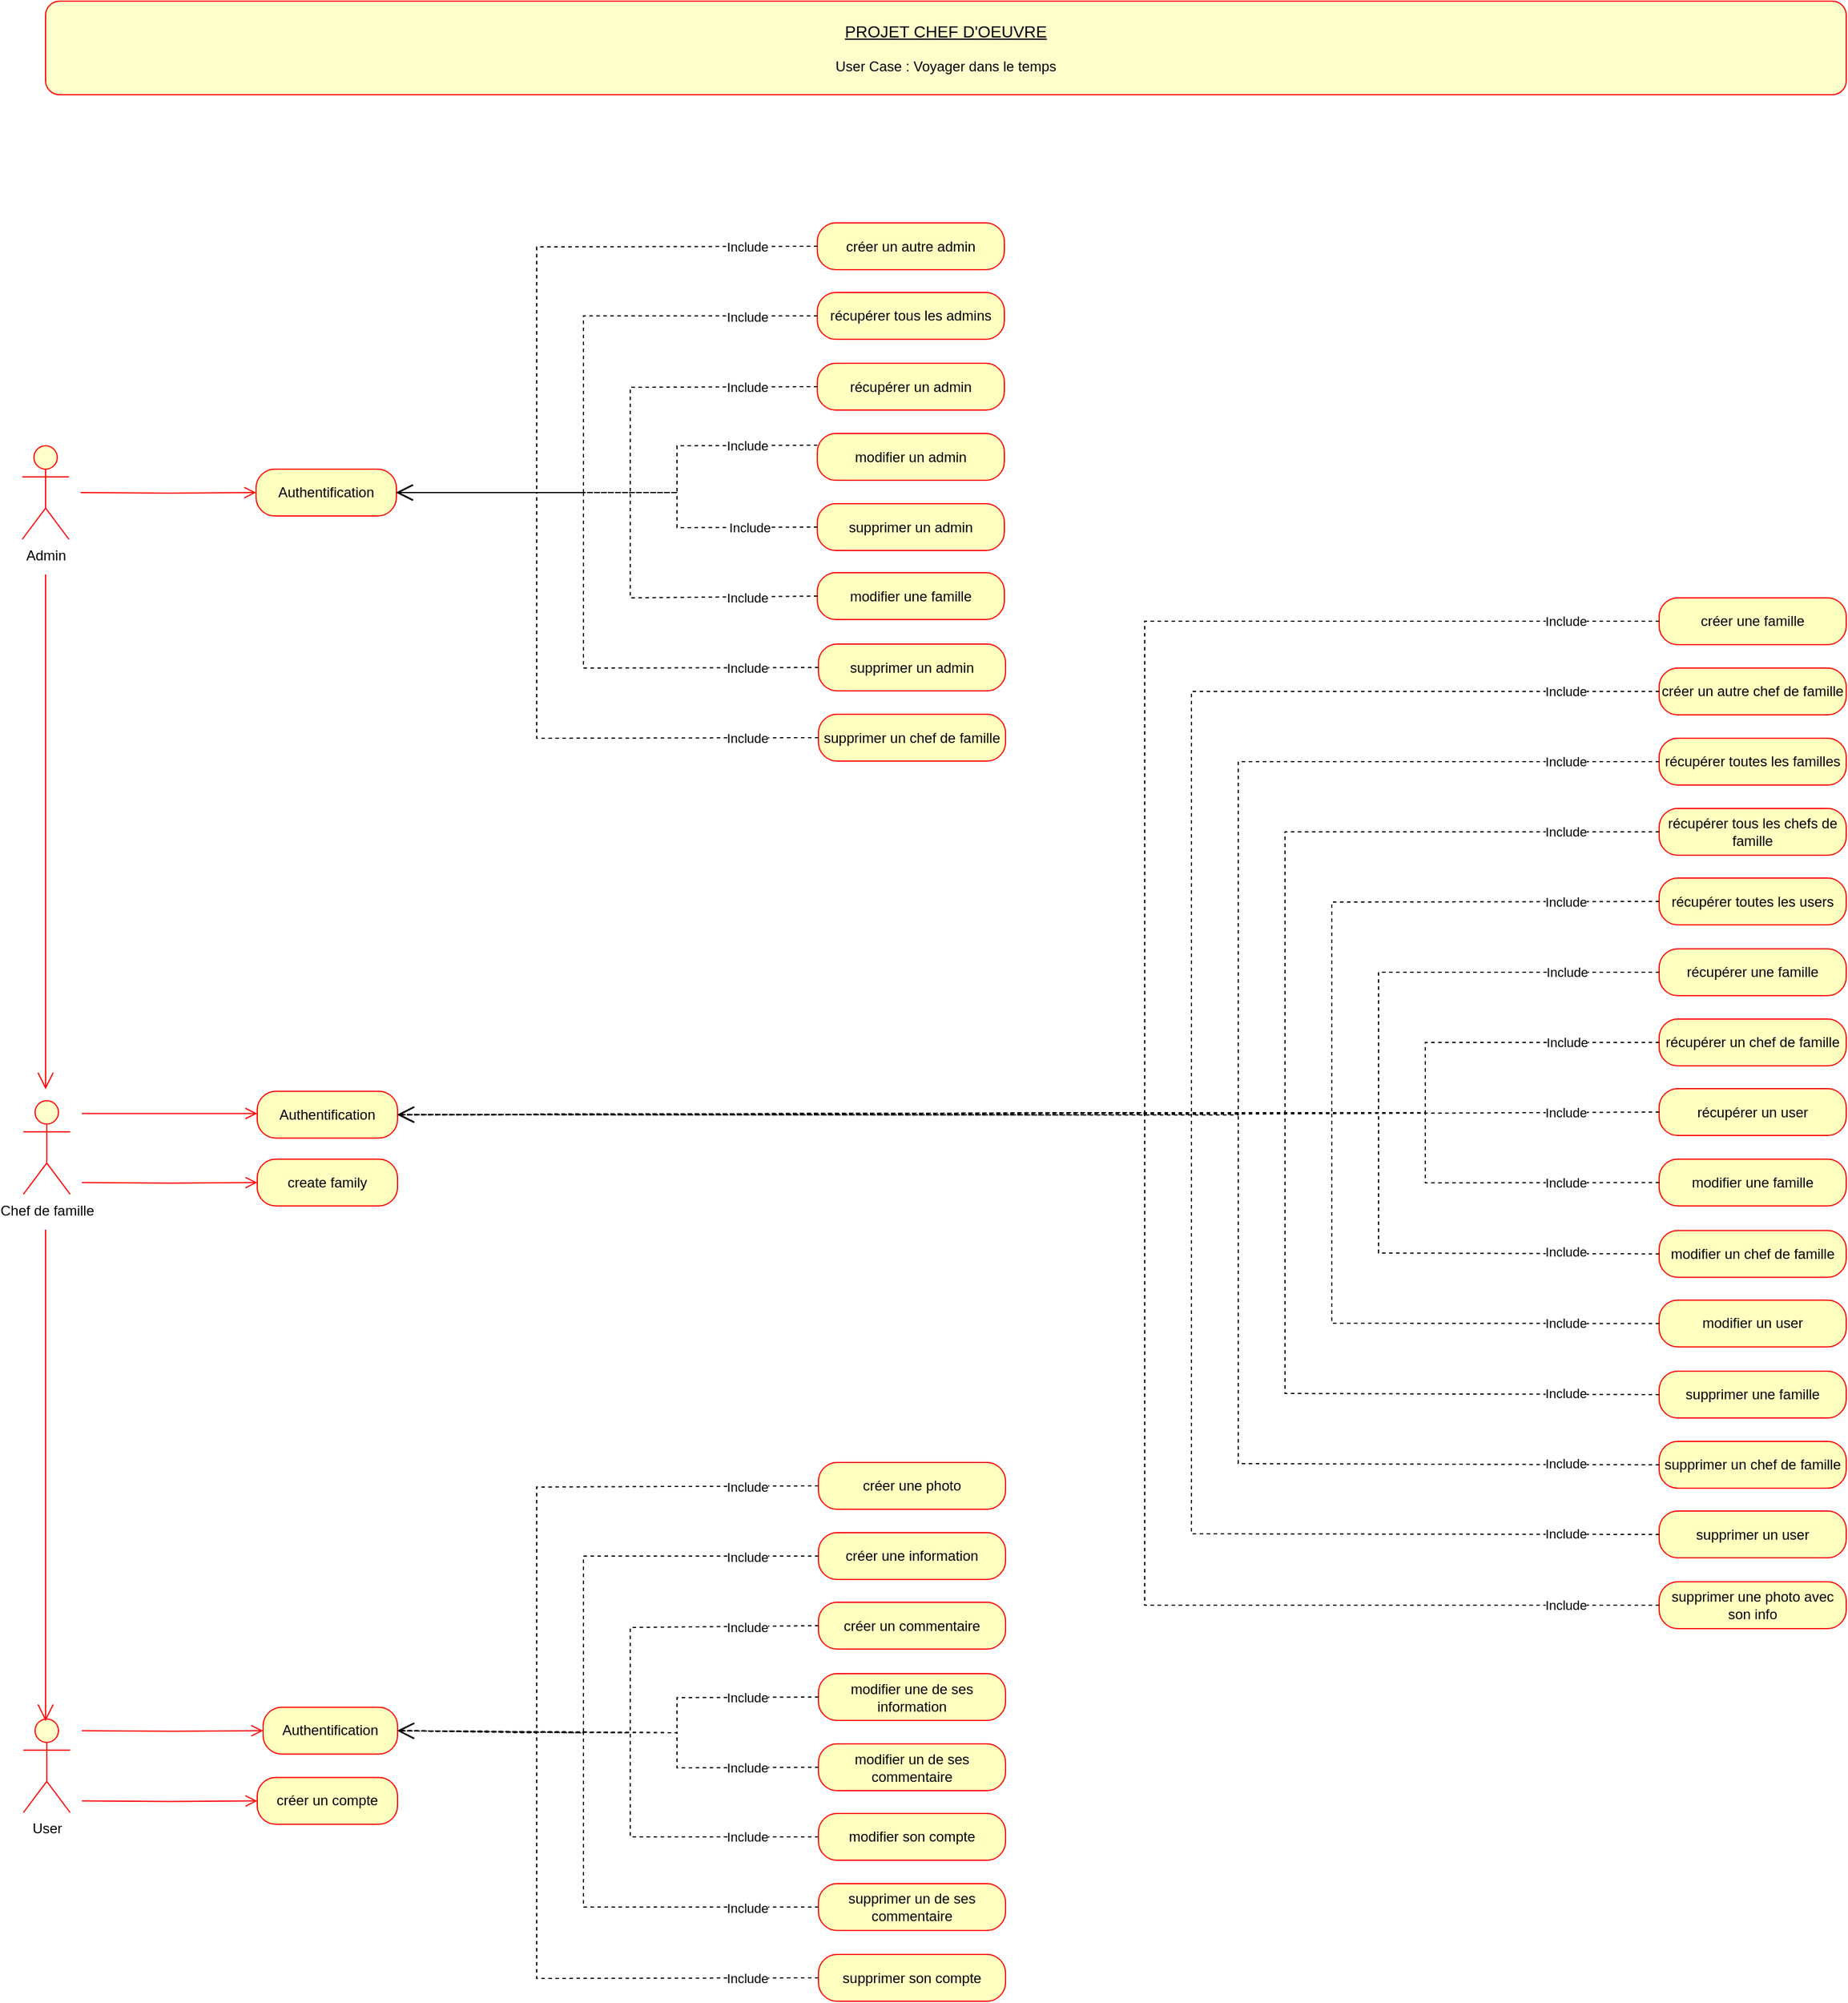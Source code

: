<mxfile>
    <diagram id="FPg8xti8AjxyGfMuAJCn" name="Page-1">
        <mxGraphModel dx="1751" dy="1262" grid="1" gridSize="10" guides="1" tooltips="1" connect="1" arrows="1" fold="1" page="1" pageScale="1" pageWidth="850" pageHeight="1100" math="0" shadow="0">
            <root>
                <mxCell id="0"/>
                <mxCell id="1" parent="0"/>
                <mxCell id="2" value="Admin" style="shape=umlActor;verticalLabelPosition=bottom;verticalAlign=top;html=1;outlineConnect=0;strokeColor=#FF0000;fillColor=#FFFFCC;" vertex="1" parent="1">
                    <mxGeometry x="40" y="390" width="40" height="80" as="geometry"/>
                </mxCell>
                <mxCell id="3" value="Chef de famille" style="shape=umlActor;verticalLabelPosition=bottom;verticalAlign=top;html=1;outlineConnect=0;strokeColor=#FF0000;fillColor=#FFFFCC;" vertex="1" parent="1">
                    <mxGeometry x="41" y="949.75" width="40" height="80" as="geometry"/>
                </mxCell>
                <mxCell id="4" value="User" style="shape=umlActor;verticalLabelPosition=bottom;verticalAlign=top;html=1;outlineConnect=0;strokeColor=#FF0000;fillColor=#FFFFCC;" vertex="1" parent="1">
                    <mxGeometry x="41" y="1478.25" width="40" height="80" as="geometry"/>
                </mxCell>
                <mxCell id="5" value="&lt;font color=&quot;#000000&quot;&gt;&lt;u&gt;&lt;font style=&quot;font-size: 14px;&quot;&gt;PROJET CHEF D'OEUVRE&lt;br&gt;&lt;/font&gt;&lt;/u&gt;&lt;br&gt;User Case : Voyager dans le temps&lt;/font&gt;" style="rounded=1;whiteSpace=wrap;html=1;fillColor=#FFFFCC;strokeColor=#FF0000;" vertex="1" parent="1">
                    <mxGeometry x="60" y="10" width="1540" height="80" as="geometry"/>
                </mxCell>
                <mxCell id="6" value="" style="endArrow=open;endFill=1;endSize=12;html=1;rounded=0;fillColor=#FF0000;strokeColor=#FF0000;" edge="1" parent="1">
                    <mxGeometry width="160" relative="1" as="geometry">
                        <mxPoint x="60" y="500" as="sourcePoint"/>
                        <mxPoint x="60" y="940" as="targetPoint"/>
                    </mxGeometry>
                </mxCell>
                <mxCell id="7" value="" style="endArrow=open;endFill=1;endSize=12;html=1;rounded=0;fillColor=#FF0000;strokeColor=#FF0000;" edge="1" parent="1">
                    <mxGeometry width="160" relative="1" as="geometry">
                        <mxPoint x="60" y="1060" as="sourcePoint"/>
                        <mxPoint x="60" y="1480" as="targetPoint"/>
                    </mxGeometry>
                </mxCell>
                <mxCell id="8" value="Authentification" style="rounded=1;whiteSpace=wrap;html=1;arcSize=40;fontColor=#000000;fillColor=#ffffc0;strokeColor=#ff0000;" vertex="1" parent="1">
                    <mxGeometry x="240" y="410" width="120" height="40" as="geometry"/>
                </mxCell>
                <mxCell id="9" value="" style="edgeStyle=orthogonalEdgeStyle;html=1;verticalAlign=bottom;endArrow=open;endSize=8;strokeColor=#ff0000;rounded=0;entryX=0;entryY=0.5;entryDx=0;entryDy=0;" edge="1" parent="1" target="8">
                    <mxGeometry relative="1" as="geometry">
                        <mxPoint x="160" y="510" as="targetPoint"/>
                        <mxPoint x="90" y="430" as="sourcePoint"/>
                    </mxGeometry>
                </mxCell>
                <mxCell id="10" value="Authentification" style="rounded=1;whiteSpace=wrap;html=1;arcSize=40;fontColor=#000000;fillColor=#ffffc0;strokeColor=#ff0000;" vertex="1" parent="1">
                    <mxGeometry x="241" y="941.75" width="120" height="40" as="geometry"/>
                </mxCell>
                <mxCell id="11" value="" style="edgeStyle=orthogonalEdgeStyle;html=1;verticalAlign=bottom;endArrow=open;endSize=8;strokeColor=#ff0000;rounded=0;entryX=0;entryY=0.5;entryDx=0;entryDy=0;" edge="1" parent="1">
                    <mxGeometry relative="1" as="geometry">
                        <mxPoint x="241" y="960.75" as="targetPoint"/>
                        <mxPoint x="91" y="960.75" as="sourcePoint"/>
                    </mxGeometry>
                </mxCell>
                <mxCell id="12" value="Authentification" style="rounded=1;whiteSpace=wrap;html=1;arcSize=40;fontColor=#000000;fillColor=#ffffc0;strokeColor=#ff0000;" vertex="1" parent="1">
                    <mxGeometry x="246" y="1468.25" width="115" height="40" as="geometry"/>
                </mxCell>
                <mxCell id="13" value="" style="edgeStyle=orthogonalEdgeStyle;html=1;verticalAlign=bottom;endArrow=open;endSize=8;strokeColor=#ff0000;rounded=0;entryX=0;entryY=0.5;entryDx=0;entryDy=0;" edge="1" parent="1" target="12">
                    <mxGeometry relative="1" as="geometry">
                        <mxPoint x="161" y="1568.25" as="targetPoint"/>
                        <mxPoint x="91" y="1488.25" as="sourcePoint"/>
                    </mxGeometry>
                </mxCell>
                <mxCell id="14" value="create family" style="rounded=1;whiteSpace=wrap;html=1;arcSize=40;fontColor=#000000;fillColor=#ffffc0;strokeColor=#ff0000;" vertex="1" parent="1">
                    <mxGeometry x="241" y="999.75" width="120" height="40" as="geometry"/>
                </mxCell>
                <mxCell id="15" value="" style="edgeStyle=orthogonalEdgeStyle;html=1;verticalAlign=bottom;endArrow=open;endSize=8;strokeColor=#ff0000;rounded=0;entryX=0;entryY=0.5;entryDx=0;entryDy=0;" edge="1" parent="1" target="14">
                    <mxGeometry relative="1" as="geometry">
                        <mxPoint x="161" y="1099.75" as="targetPoint"/>
                        <mxPoint x="91" y="1019.75" as="sourcePoint"/>
                    </mxGeometry>
                </mxCell>
                <mxCell id="16" value="créer un compte" style="rounded=1;whiteSpace=wrap;html=1;arcSize=40;fontColor=#000000;fillColor=#ffffc0;strokeColor=#ff0000;" vertex="1" parent="1">
                    <mxGeometry x="241" y="1528.25" width="120" height="40" as="geometry"/>
                </mxCell>
                <mxCell id="17" value="" style="edgeStyle=orthogonalEdgeStyle;html=1;verticalAlign=bottom;endArrow=open;endSize=8;strokeColor=#ff0000;rounded=0;entryX=0;entryY=0.5;entryDx=0;entryDy=0;" edge="1" parent="1" target="16">
                    <mxGeometry relative="1" as="geometry">
                        <mxPoint x="161" y="1628.25" as="targetPoint"/>
                        <mxPoint x="91" y="1548.25" as="sourcePoint"/>
                    </mxGeometry>
                </mxCell>
                <mxCell id="18" value="récupérer toutes les familles" style="rounded=1;whiteSpace=wrap;html=1;arcSize=40;fontColor=#000000;fillColor=#ffffc0;strokeColor=#ff0000;" vertex="1" parent="1">
                    <mxGeometry x="1440" y="640" width="160" height="40" as="geometry"/>
                </mxCell>
                <mxCell id="19" value="récupérer tous les chefs de famille" style="rounded=1;whiteSpace=wrap;html=1;arcSize=40;fontColor=#000000;fillColor=#ffffc0;strokeColor=#ff0000;" vertex="1" parent="1">
                    <mxGeometry x="1440" y="700" width="160" height="40" as="geometry"/>
                </mxCell>
                <mxCell id="20" value="modifier un chef de famille" style="rounded=1;whiteSpace=wrap;html=1;arcSize=40;fontColor=#000000;fillColor=#ffffc0;strokeColor=#ff0000;" vertex="1" parent="1">
                    <mxGeometry x="1440" y="1060.75" width="160" height="40" as="geometry"/>
                </mxCell>
                <mxCell id="21" value="modifier une famille" style="rounded=1;whiteSpace=wrap;html=1;arcSize=40;fontColor=#000000;fillColor=#ffffc0;strokeColor=#ff0000;" vertex="1" parent="1">
                    <mxGeometry x="720" y="498.5" width="160" height="40" as="geometry"/>
                </mxCell>
                <mxCell id="22" value="supprimer une photo avec son info" style="rounded=1;whiteSpace=wrap;html=1;arcSize=40;fontColor=#000000;fillColor=#ffffc0;strokeColor=#ff0000;" vertex="1" parent="1">
                    <mxGeometry x="1440" y="1361" width="160" height="40" as="geometry"/>
                </mxCell>
                <mxCell id="23" value="modifier une famille" style="rounded=1;whiteSpace=wrap;html=1;arcSize=40;fontColor=#000000;fillColor=#ffffc0;strokeColor=#ff0000;" vertex="1" parent="1">
                    <mxGeometry x="1440" y="999.75" width="160" height="40" as="geometry"/>
                </mxCell>
                <mxCell id="24" value="créer une famille" style="rounded=1;whiteSpace=wrap;html=1;arcSize=40;fontColor=#000000;fillColor=#ffffc0;strokeColor=#ff0000;" vertex="1" parent="1">
                    <mxGeometry x="1440" y="520" width="160" height="40" as="geometry"/>
                </mxCell>
                <mxCell id="25" value="modifier une de ses information" style="rounded=1;whiteSpace=wrap;html=1;arcSize=40;fontColor=#000000;fillColor=#ffffc0;strokeColor=#ff0000;" vertex="1" parent="1">
                    <mxGeometry x="721" y="1439.5" width="160" height="40" as="geometry"/>
                </mxCell>
                <mxCell id="26" value="supprimer un chef de famille" style="rounded=1;whiteSpace=wrap;html=1;arcSize=40;fontColor=#000000;fillColor=#ffffc0;strokeColor=#ff0000;" vertex="1" parent="1">
                    <mxGeometry x="1440" y="1241" width="160" height="40" as="geometry"/>
                </mxCell>
                <mxCell id="27" value="créer un autre chef de famille" style="rounded=1;whiteSpace=wrap;html=1;arcSize=40;fontColor=#000000;fillColor=#ffffc0;strokeColor=#ff0000;" vertex="1" parent="1">
                    <mxGeometry x="1440" y="580" width="160" height="40" as="geometry"/>
                </mxCell>
                <mxCell id="28" value="créer une photo" style="rounded=1;whiteSpace=wrap;html=1;arcSize=40;fontColor=#000000;fillColor=#ffffc0;strokeColor=#ff0000;" vertex="1" parent="1">
                    <mxGeometry x="721" y="1259" width="160" height="40" as="geometry"/>
                </mxCell>
                <mxCell id="29" value="créer une information" style="rounded=1;whiteSpace=wrap;html=1;arcSize=40;fontColor=#000000;fillColor=#ffffc0;strokeColor=#ff0000;" vertex="1" parent="1">
                    <mxGeometry x="721" y="1319" width="160" height="40" as="geometry"/>
                </mxCell>
                <mxCell id="30" value="créer un commentaire" style="rounded=1;whiteSpace=wrap;html=1;arcSize=40;fontColor=#000000;fillColor=#ffffc0;strokeColor=#ff0000;" vertex="1" parent="1">
                    <mxGeometry x="721" y="1378.5" width="160" height="40" as="geometry"/>
                </mxCell>
                <mxCell id="31" value="modifier un de ses commentaire" style="rounded=1;whiteSpace=wrap;html=1;arcSize=40;fontColor=#000000;fillColor=#ffffc0;strokeColor=#ff0000;" vertex="1" parent="1">
                    <mxGeometry x="721" y="1499.5" width="160" height="40" as="geometry"/>
                </mxCell>
                <mxCell id="32" value="modifier son compte" style="rounded=1;whiteSpace=wrap;html=1;arcSize=40;fontColor=#000000;fillColor=#ffffc0;strokeColor=#ff0000;" vertex="1" parent="1">
                    <mxGeometry x="721" y="1559" width="160" height="40" as="geometry"/>
                </mxCell>
                <mxCell id="33" value="supprimer un de ses commentaire" style="rounded=1;whiteSpace=wrap;html=1;arcSize=40;fontColor=#000000;fillColor=#ffffc0;strokeColor=#ff0000;" vertex="1" parent="1">
                    <mxGeometry x="721" y="1619" width="160" height="40" as="geometry"/>
                </mxCell>
                <mxCell id="34" value="supprimer son compte" style="rounded=1;whiteSpace=wrap;html=1;arcSize=40;fontColor=#000000;fillColor=#ffffc0;strokeColor=#ff0000;" vertex="1" parent="1">
                    <mxGeometry x="721" y="1679.5" width="160" height="40" as="geometry"/>
                </mxCell>
                <mxCell id="35" value="supprimer un chef de famille" style="rounded=1;whiteSpace=wrap;html=1;arcSize=40;fontColor=#000000;fillColor=#ffffc0;strokeColor=#ff0000;" vertex="1" parent="1">
                    <mxGeometry x="721" y="619.5" width="160" height="40" as="geometry"/>
                </mxCell>
                <mxCell id="36" value="créer un autre admin" style="rounded=1;whiteSpace=wrap;html=1;arcSize=40;fontColor=#000000;fillColor=#ffffc0;strokeColor=#ff0000;" vertex="1" parent="1">
                    <mxGeometry x="720" y="199.5" width="160" height="40" as="geometry"/>
                </mxCell>
                <mxCell id="37" value="supprimer une famille" style="rounded=1;whiteSpace=wrap;html=1;arcSize=40;fontColor=#000000;fillColor=#ffffc0;strokeColor=#ff0000;" vertex="1" parent="1">
                    <mxGeometry x="1440" y="1181" width="160" height="40" as="geometry"/>
                </mxCell>
                <mxCell id="38" style="edgeStyle=orthogonalEdgeStyle;rounded=0;orthogonalLoop=1;jettySize=auto;html=1;exitX=0.5;exitY=1;exitDx=0;exitDy=0;" edge="1" parent="1" source="5" target="5">
                    <mxGeometry relative="1" as="geometry"/>
                </mxCell>
                <mxCell id="39" value="supprimer un admin" style="rounded=1;whiteSpace=wrap;html=1;arcSize=40;fontColor=#000000;fillColor=#ffffc0;strokeColor=#ff0000;" vertex="1" parent="1">
                    <mxGeometry x="721" y="559.5" width="160" height="40" as="geometry"/>
                </mxCell>
                <mxCell id="40" value="modifier un admin" style="rounded=1;whiteSpace=wrap;html=1;arcSize=40;fontColor=#000000;fillColor=#ffffc0;strokeColor=#ff0000;" vertex="1" parent="1">
                    <mxGeometry x="720" y="379.5" width="160" height="40" as="geometry"/>
                </mxCell>
                <mxCell id="41" value="récupérer tous les admins" style="rounded=1;whiteSpace=wrap;html=1;arcSize=40;fontColor=#000000;fillColor=#ffffc0;strokeColor=#ff0000;" vertex="1" parent="1">
                    <mxGeometry x="720" y="259" width="160" height="40" as="geometry"/>
                </mxCell>
                <mxCell id="42" value="récupérer un admin" style="rounded=1;whiteSpace=wrap;html=1;arcSize=40;fontColor=#000000;fillColor=#ffffc0;strokeColor=#ff0000;" vertex="1" parent="1">
                    <mxGeometry x="720" y="319.5" width="160" height="40" as="geometry"/>
                </mxCell>
                <mxCell id="43" value="récupérer une famille" style="rounded=1;whiteSpace=wrap;html=1;arcSize=40;fontColor=#000000;fillColor=#ffffc0;strokeColor=#ff0000;" vertex="1" parent="1">
                    <mxGeometry x="1440" y="820" width="160" height="40" as="geometry"/>
                </mxCell>
                <mxCell id="44" value="récupérer un chef de famille" style="rounded=1;whiteSpace=wrap;html=1;arcSize=40;fontColor=#000000;fillColor=#ffffc0;strokeColor=#ff0000;" vertex="1" parent="1">
                    <mxGeometry x="1440" y="880" width="160" height="40" as="geometry"/>
                </mxCell>
                <mxCell id="45" value="récupérer toutes les users" style="rounded=1;whiteSpace=wrap;html=1;arcSize=40;fontColor=#000000;fillColor=#ffffc0;strokeColor=#ff0000;" vertex="1" parent="1">
                    <mxGeometry x="1440" y="759.5" width="160" height="40" as="geometry"/>
                </mxCell>
                <mxCell id="46" value="modifier un user" style="rounded=1;whiteSpace=wrap;html=1;arcSize=40;fontColor=#000000;fillColor=#ffffc0;strokeColor=#ff0000;" vertex="1" parent="1">
                    <mxGeometry x="1440" y="1120.25" width="160" height="40" as="geometry"/>
                </mxCell>
                <mxCell id="47" value="supprimer un user" style="rounded=1;whiteSpace=wrap;html=1;arcSize=40;fontColor=#000000;fillColor=#ffffc0;strokeColor=#ff0000;" vertex="1" parent="1">
                    <mxGeometry x="1440" y="1300.5" width="160" height="40" as="geometry"/>
                </mxCell>
                <mxCell id="48" value="récupérer un user" style="rounded=1;whiteSpace=wrap;html=1;arcSize=40;fontColor=#000000;fillColor=#ffffc0;strokeColor=#ff0000;" vertex="1" parent="1">
                    <mxGeometry x="1440" y="939.5" width="160" height="40" as="geometry"/>
                </mxCell>
                <mxCell id="49" value="supprimer un admin" style="rounded=1;whiteSpace=wrap;html=1;arcSize=40;fontColor=#000000;fillColor=#ffffc0;strokeColor=#ff0000;" vertex="1" parent="1">
                    <mxGeometry x="720" y="439.5" width="160" height="40" as="geometry"/>
                </mxCell>
                <mxCell id="50" value="Include" style="endArrow=open;endSize=12;dashed=1;html=1;rounded=0;exitX=0;exitY=0.5;exitDx=0;exitDy=0;entryX=1;entryY=0.5;entryDx=0;entryDy=0;" edge="1" parent="1" source="48" target="10">
                    <mxGeometry x="-0.852" width="160" relative="1" as="geometry">
                        <mxPoint x="1130" y="1150" as="sourcePoint"/>
                        <mxPoint x="1290" y="1150" as="targetPoint"/>
                        <Array as="points">
                            <mxPoint x="910" y="962"/>
                        </Array>
                        <mxPoint as="offset"/>
                    </mxGeometry>
                </mxCell>
                <mxCell id="51" value="Include" style="endArrow=open;endSize=12;dashed=1;html=1;rounded=0;exitX=0;exitY=0.5;exitDx=0;exitDy=0;entryX=1;entryY=0.5;entryDx=0;entryDy=0;" edge="1" parent="1" source="23" target="10">
                    <mxGeometry x="-0.859" width="160" relative="1" as="geometry">
                        <mxPoint x="1450" y="970" as="sourcePoint"/>
                        <mxPoint x="371" y="972" as="targetPoint"/>
                        <Array as="points">
                            <mxPoint x="1240" y="1020"/>
                            <mxPoint x="1240" y="960"/>
                        </Array>
                        <mxPoint as="offset"/>
                    </mxGeometry>
                </mxCell>
                <mxCell id="52" value="Include" style="endArrow=open;endSize=12;dashed=1;html=1;rounded=0;exitX=0;exitY=0.5;exitDx=0;exitDy=0;entryX=1;entryY=0.5;entryDx=0;entryDy=0;" edge="1" parent="1" source="20" target="10">
                    <mxGeometry x="-0.866" y="-1" width="160" relative="1" as="geometry">
                        <mxPoint x="1450" y="1030" as="sourcePoint"/>
                        <mxPoint x="371" y="972" as="targetPoint"/>
                        <Array as="points">
                            <mxPoint x="1200" y="1080"/>
                            <mxPoint x="1200" y="960"/>
                        </Array>
                        <mxPoint as="offset"/>
                    </mxGeometry>
                </mxCell>
                <mxCell id="53" value="Include" style="endArrow=open;endSize=12;dashed=1;html=1;rounded=0;exitX=0;exitY=0.5;exitDx=0;exitDy=0;entryX=1;entryY=0.5;entryDx=0;entryDy=0;" edge="1" parent="1" source="46" target="10">
                    <mxGeometry x="-0.873" width="160" relative="1" as="geometry">
                        <mxPoint x="1460" y="1040" as="sourcePoint"/>
                        <mxPoint x="381" y="982" as="targetPoint"/>
                        <Array as="points">
                            <mxPoint x="1160" y="1140"/>
                            <mxPoint x="1160" y="960"/>
                        </Array>
                        <mxPoint as="offset"/>
                    </mxGeometry>
                </mxCell>
                <mxCell id="54" value="Include" style="endArrow=open;endSize=12;dashed=1;html=1;rounded=0;exitX=0;exitY=0.5;exitDx=0;exitDy=0;entryX=1;entryY=0.5;entryDx=0;entryDy=0;" edge="1" parent="1" source="37" target="10">
                    <mxGeometry x="-0.879" y="-1" width="160" relative="1" as="geometry">
                        <mxPoint x="1470" y="1050" as="sourcePoint"/>
                        <mxPoint x="391" y="992" as="targetPoint"/>
                        <Array as="points">
                            <mxPoint x="1120" y="1200"/>
                            <mxPoint x="1120" y="960"/>
                        </Array>
                        <mxPoint as="offset"/>
                    </mxGeometry>
                </mxCell>
                <mxCell id="55" value="Include" style="endArrow=open;endSize=12;dashed=1;html=1;rounded=0;entryX=1;entryY=0.5;entryDx=0;entryDy=0;exitX=0;exitY=0.5;exitDx=0;exitDy=0;" edge="1" parent="1" source="26" target="10">
                    <mxGeometry x="-0.884" y="-1" width="160" relative="1" as="geometry">
                        <mxPoint x="1420" y="1240" as="sourcePoint"/>
                        <mxPoint x="401" y="1204" as="targetPoint"/>
                        <Array as="points">
                            <mxPoint x="1080" y="1260"/>
                            <mxPoint x="1080" y="960"/>
                        </Array>
                        <mxPoint as="offset"/>
                    </mxGeometry>
                </mxCell>
                <mxCell id="56" value="Include" style="endArrow=open;endSize=12;dashed=1;html=1;rounded=0;entryX=1;entryY=0.5;entryDx=0;entryDy=0;exitX=0;exitY=0.5;exitDx=0;exitDy=0;" edge="1" parent="1" source="47" target="10">
                    <mxGeometry x="-0.889" width="160" relative="1" as="geometry">
                        <mxPoint x="1450" y="1271" as="sourcePoint"/>
                        <mxPoint x="371" y="972" as="targetPoint"/>
                        <Array as="points">
                            <mxPoint x="1040" y="1320"/>
                            <mxPoint x="1040" y="960"/>
                        </Array>
                        <mxPoint as="offset"/>
                    </mxGeometry>
                </mxCell>
                <mxCell id="57" value="Include" style="endArrow=open;endSize=12;dashed=1;html=1;rounded=0;entryX=1;entryY=0.5;entryDx=0;entryDy=0;exitX=0;exitY=0.5;exitDx=0;exitDy=0;" edge="1" parent="1" source="22" target="10">
                    <mxGeometry x="-0.893" width="160" relative="1" as="geometry">
                        <mxPoint x="1460" y="1281" as="sourcePoint"/>
                        <mxPoint x="381" y="982" as="targetPoint"/>
                        <Array as="points">
                            <mxPoint x="1000" y="1381"/>
                            <mxPoint x="1000" y="960"/>
                        </Array>
                        <mxPoint as="offset"/>
                    </mxGeometry>
                </mxCell>
                <mxCell id="58" value="Include" style="endArrow=open;endSize=12;dashed=1;html=1;rounded=0;exitX=0;exitY=0.5;exitDx=0;exitDy=0;entryX=1;entryY=0.5;entryDx=0;entryDy=0;" edge="1" parent="1" source="44" target="10">
                    <mxGeometry x="-0.86" width="160" relative="1" as="geometry">
                        <mxPoint x="1450" y="970" as="sourcePoint"/>
                        <mxPoint x="371" y="972" as="targetPoint"/>
                        <Array as="points">
                            <mxPoint x="1240" y="900"/>
                            <mxPoint x="1240" y="960"/>
                        </Array>
                        <mxPoint as="offset"/>
                    </mxGeometry>
                </mxCell>
                <mxCell id="59" value="Include" style="endArrow=open;endSize=12;dashed=1;html=1;rounded=0;exitX=0;exitY=0.5;exitDx=0;exitDy=0;entryX=1;entryY=0.5;entryDx=0;entryDy=0;" edge="1" parent="1" source="43" target="10">
                    <mxGeometry x="-0.867" width="160" relative="1" as="geometry">
                        <mxPoint x="1450" y="856" as="sourcePoint"/>
                        <mxPoint x="371" y="918" as="targetPoint"/>
                        <Array as="points">
                            <mxPoint x="1200" y="840"/>
                            <mxPoint x="1200" y="960"/>
                        </Array>
                        <mxPoint as="offset"/>
                    </mxGeometry>
                </mxCell>
                <mxCell id="60" value="Include" style="endArrow=open;endSize=12;dashed=1;html=1;rounded=0;exitX=0;exitY=0.5;exitDx=0;exitDy=0;entryX=1;entryY=0.5;entryDx=0;entryDy=0;" edge="1" parent="1" source="45" target="10">
                    <mxGeometry x="-0.873" width="160" relative="1" as="geometry">
                        <mxPoint x="1450" y="850" as="sourcePoint"/>
                        <mxPoint x="371" y="972" as="targetPoint"/>
                        <Array as="points">
                            <mxPoint x="1160" y="780"/>
                            <mxPoint x="1160" y="960"/>
                        </Array>
                        <mxPoint as="offset"/>
                    </mxGeometry>
                </mxCell>
                <mxCell id="61" value="Include" style="endArrow=open;endSize=12;dashed=1;html=1;rounded=0;exitX=0;exitY=0.5;exitDx=0;exitDy=0;entryX=1;entryY=0.5;entryDx=0;entryDy=0;" edge="1" parent="1" source="19" target="10">
                    <mxGeometry x="-0.879" width="160" relative="1" as="geometry">
                        <mxPoint x="1460" y="860" as="sourcePoint"/>
                        <mxPoint x="381" y="982" as="targetPoint"/>
                        <Array as="points">
                            <mxPoint x="1120" y="720"/>
                            <mxPoint x="1120" y="960"/>
                        </Array>
                        <mxPoint as="offset"/>
                    </mxGeometry>
                </mxCell>
                <mxCell id="62" value="Include" style="endArrow=open;endSize=12;dashed=1;html=1;rounded=0;exitX=0;exitY=0.5;exitDx=0;exitDy=0;entryX=1;entryY=0.5;entryDx=0;entryDy=0;" edge="1" parent="1" source="18" target="10">
                    <mxGeometry x="-0.884" width="160" relative="1" as="geometry">
                        <mxPoint x="1470" y="870" as="sourcePoint"/>
                        <mxPoint x="391" y="992" as="targetPoint"/>
                        <Array as="points">
                            <mxPoint x="1080" y="660"/>
                            <mxPoint x="1080" y="962"/>
                        </Array>
                        <mxPoint as="offset"/>
                    </mxGeometry>
                </mxCell>
                <mxCell id="63" value="Include" style="endArrow=open;endSize=12;dashed=1;html=1;rounded=0;exitX=0;exitY=0.5;exitDx=0;exitDy=0;entryX=1;entryY=0.5;entryDx=0;entryDy=0;" edge="1" parent="1" source="27" target="10">
                    <mxGeometry x="-0.889" width="160" relative="1" as="geometry">
                        <mxPoint x="1450" y="670" as="sourcePoint"/>
                        <mxPoint x="371" y="972" as="targetPoint"/>
                        <Array as="points">
                            <mxPoint x="1040" y="600"/>
                            <mxPoint x="1040" y="960"/>
                        </Array>
                        <mxPoint as="offset"/>
                    </mxGeometry>
                </mxCell>
                <mxCell id="64" value="Include" style="endArrow=open;endSize=12;dashed=1;html=1;rounded=0;exitX=0;exitY=0.5;exitDx=0;exitDy=0;entryX=1;entryY=0.5;entryDx=0;entryDy=0;" edge="1" parent="1" source="24" target="10">
                    <mxGeometry x="-0.893" width="160" relative="1" as="geometry">
                        <mxPoint x="1460" y="680" as="sourcePoint"/>
                        <mxPoint x="410" y="900" as="targetPoint"/>
                        <Array as="points">
                            <mxPoint x="1000" y="540"/>
                            <mxPoint x="1000" y="960"/>
                        </Array>
                        <mxPoint as="offset"/>
                    </mxGeometry>
                </mxCell>
                <mxCell id="65" value="Include" style="endArrow=open;endSize=12;dashed=1;html=1;rounded=0;exitX=0;exitY=0.25;exitDx=0;exitDy=0;entryX=1;entryY=0.5;entryDx=0;entryDy=0;" edge="1" parent="1" source="40" target="8">
                    <mxGeometry x="-0.7" width="160" relative="1" as="geometry">
                        <mxPoint x="1450" y="970" as="sourcePoint"/>
                        <mxPoint x="371" y="972" as="targetPoint"/>
                        <Array as="points">
                            <mxPoint x="600" y="390"/>
                            <mxPoint x="600" y="430"/>
                        </Array>
                        <mxPoint as="offset"/>
                    </mxGeometry>
                </mxCell>
                <mxCell id="66" value="Include" style="endArrow=open;endSize=12;dashed=1;html=1;rounded=0;exitX=0;exitY=0.5;exitDx=0;exitDy=0;" edge="1" parent="1" source="42">
                    <mxGeometry x="-0.733" width="160" relative="1" as="geometry">
                        <mxPoint x="730" y="400" as="sourcePoint"/>
                        <mxPoint x="360" y="430" as="targetPoint"/>
                        <Array as="points">
                            <mxPoint x="560" y="340"/>
                            <mxPoint x="560" y="430"/>
                        </Array>
                        <mxPoint as="offset"/>
                    </mxGeometry>
                </mxCell>
                <mxCell id="67" value="Include" style="endArrow=open;endSize=12;dashed=1;html=1;rounded=0;exitX=0;exitY=0.5;exitDx=0;exitDy=0;entryX=1;entryY=0.5;entryDx=0;entryDy=0;" edge="1" parent="1" source="41" target="8">
                    <mxGeometry x="-0.765" y="1" width="160" relative="1" as="geometry">
                        <mxPoint x="730" y="350" as="sourcePoint"/>
                        <mxPoint x="370" y="440" as="targetPoint"/>
                        <Array as="points">
                            <mxPoint x="520" y="279"/>
                            <mxPoint x="520" y="430"/>
                        </Array>
                        <mxPoint as="offset"/>
                    </mxGeometry>
                </mxCell>
                <mxCell id="68" value="Include" style="endArrow=open;endSize=12;dashed=1;html=1;rounded=0;exitX=0;exitY=0.5;exitDx=0;exitDy=0;entryX=1;entryY=0.5;entryDx=0;entryDy=0;" edge="1" parent="1" source="36" target="8">
                    <mxGeometry x="-0.789" width="160" relative="1" as="geometry">
                        <mxPoint x="730" y="289" as="sourcePoint"/>
                        <mxPoint x="370" y="460" as="targetPoint"/>
                        <Array as="points">
                            <mxPoint x="480" y="220"/>
                            <mxPoint x="480" y="430"/>
                        </Array>
                        <mxPoint as="offset"/>
                    </mxGeometry>
                </mxCell>
                <mxCell id="69" value="Include" style="endArrow=open;endSize=12;dashed=1;html=1;rounded=0;exitX=0;exitY=0.5;exitDx=0;exitDy=0;entryX=1;entryY=0.5;entryDx=0;entryDy=0;" edge="1" parent="1" source="49" target="8">
                    <mxGeometry x="-0.7" width="160" relative="1" as="geometry">
                        <mxPoint x="730" y="400" as="sourcePoint"/>
                        <mxPoint x="370" y="440" as="targetPoint"/>
                        <Array as="points">
                            <mxPoint x="600" y="460"/>
                            <mxPoint x="600" y="430"/>
                        </Array>
                        <mxPoint as="offset"/>
                    </mxGeometry>
                </mxCell>
                <mxCell id="70" value="Include" style="endArrow=open;endSize=12;dashed=1;html=1;rounded=0;exitX=0;exitY=0.5;exitDx=0;exitDy=0;entryX=1;entryY=0.5;entryDx=0;entryDy=0;" edge="1" parent="1" source="21" target="8">
                    <mxGeometry x="-0.733" y="1" width="160" relative="1" as="geometry">
                        <mxPoint x="730" y="470" as="sourcePoint"/>
                        <mxPoint x="370" y="440" as="targetPoint"/>
                        <Array as="points">
                            <mxPoint x="560" y="520"/>
                            <mxPoint x="560" y="430"/>
                        </Array>
                        <mxPoint as="offset"/>
                    </mxGeometry>
                </mxCell>
                <mxCell id="71" value="Include" style="endArrow=open;endSize=12;dashed=1;html=1;rounded=0;entryX=1;entryY=0.5;entryDx=0;entryDy=0;exitX=0;exitY=0.5;exitDx=0;exitDy=0;" edge="1" parent="1" source="39" target="8">
                    <mxGeometry x="-0.761" width="160" relative="1" as="geometry">
                        <mxPoint x="700" y="600" as="sourcePoint"/>
                        <mxPoint x="370" y="440" as="targetPoint"/>
                        <Array as="points">
                            <mxPoint x="520" y="580"/>
                            <mxPoint x="520" y="430"/>
                        </Array>
                        <mxPoint as="offset"/>
                    </mxGeometry>
                </mxCell>
                <mxCell id="72" value="Include" style="endArrow=open;endSize=12;dashed=1;html=1;rounded=0;entryX=1;entryY=0.5;entryDx=0;entryDy=0;exitX=0;exitY=0.5;exitDx=0;exitDy=0;" edge="1" parent="1" source="35" target="8">
                    <mxGeometry x="-0.786" width="160" relative="1" as="geometry">
                        <mxPoint x="731" y="590" as="sourcePoint"/>
                        <mxPoint x="370" y="440" as="targetPoint"/>
                        <Array as="points">
                            <mxPoint x="480" y="640"/>
                            <mxPoint x="480" y="430"/>
                        </Array>
                        <mxPoint as="offset"/>
                    </mxGeometry>
                </mxCell>
                <mxCell id="73" value="Include" style="endArrow=open;endSize=12;dashed=1;html=1;rounded=0;entryX=1;entryY=0.5;entryDx=0;entryDy=0;exitX=0;exitY=0.5;exitDx=0;exitDy=0;" edge="1" parent="1" source="25" target="12">
                    <mxGeometry x="-0.687" width="160" relative="1" as="geometry">
                        <mxPoint x="690" y="1480" as="sourcePoint"/>
                        <mxPoint x="371" y="972" as="targetPoint"/>
                        <Array as="points">
                            <mxPoint x="600" y="1460"/>
                            <mxPoint x="600" y="1490"/>
                        </Array>
                        <mxPoint as="offset"/>
                    </mxGeometry>
                </mxCell>
                <mxCell id="74" value="Include" style="endArrow=open;endSize=12;dashed=1;html=1;rounded=0;entryX=1;entryY=0.5;entryDx=0;entryDy=0;exitX=0;exitY=0.5;exitDx=0;exitDy=0;" edge="1" parent="1" source="30" target="12">
                    <mxGeometry x="-0.729" y="1" width="160" relative="1" as="geometry">
                        <mxPoint x="731" y="1470" as="sourcePoint"/>
                        <mxPoint x="371" y="1498" as="targetPoint"/>
                        <Array as="points">
                            <mxPoint x="560" y="1400"/>
                            <mxPoint x="560" y="1490"/>
                        </Array>
                        <mxPoint as="offset"/>
                    </mxGeometry>
                </mxCell>
                <mxCell id="75" value="Include" style="endArrow=open;endSize=12;dashed=1;html=1;rounded=0;entryX=1;entryY=0.5;entryDx=0;entryDy=0;exitX=0;exitY=0.5;exitDx=0;exitDy=0;" edge="1" parent="1" source="29" target="12">
                    <mxGeometry x="-0.761" y="1" width="160" relative="1" as="geometry">
                        <mxPoint x="731" y="1409" as="sourcePoint"/>
                        <mxPoint x="371" y="1498" as="targetPoint"/>
                        <Array as="points">
                            <mxPoint x="520" y="1339"/>
                            <mxPoint x="520" y="1490"/>
                        </Array>
                        <mxPoint as="offset"/>
                    </mxGeometry>
                </mxCell>
                <mxCell id="76" value="Include" style="endArrow=open;endSize=12;dashed=1;html=1;rounded=0;exitX=0;exitY=0.5;exitDx=0;exitDy=0;entryX=1;entryY=0.5;entryDx=0;entryDy=0;" edge="1" parent="1" source="28" target="12">
                    <mxGeometry x="-0.786" y="1" width="160" relative="1" as="geometry">
                        <mxPoint x="731" y="1349" as="sourcePoint"/>
                        <mxPoint x="370" y="1498" as="targetPoint"/>
                        <Array as="points">
                            <mxPoint x="480" y="1280"/>
                            <mxPoint x="480" y="1490"/>
                        </Array>
                        <mxPoint as="offset"/>
                    </mxGeometry>
                </mxCell>
                <mxCell id="77" value="Include" style="endArrow=open;endSize=12;dashed=1;html=1;rounded=0;entryX=1;entryY=0.5;entryDx=0;entryDy=0;exitX=0;exitY=0.5;exitDx=0;exitDy=0;" edge="1" parent="1" source="31" target="12">
                    <mxGeometry x="-0.687" width="160" relative="1" as="geometry">
                        <mxPoint x="731" y="1470" as="sourcePoint"/>
                        <mxPoint x="371" y="1498" as="targetPoint"/>
                        <Array as="points">
                            <mxPoint x="600" y="1520"/>
                            <mxPoint x="600" y="1490"/>
                        </Array>
                        <mxPoint as="offset"/>
                    </mxGeometry>
                </mxCell>
                <mxCell id="78" value="Include" style="endArrow=open;endSize=12;dashed=1;html=1;rounded=0;entryX=1;entryY=0.5;entryDx=0;entryDy=0;exitX=0;exitY=0.5;exitDx=0;exitDy=0;" edge="1" parent="1" source="32" target="12">
                    <mxGeometry x="-0.728" width="160" relative="1" as="geometry">
                        <mxPoint x="731" y="1530" as="sourcePoint"/>
                        <mxPoint x="371" y="1498" as="targetPoint"/>
                        <Array as="points">
                            <mxPoint x="560" y="1579"/>
                            <mxPoint x="560" y="1490"/>
                        </Array>
                        <mxPoint as="offset"/>
                    </mxGeometry>
                </mxCell>
                <mxCell id="79" value="Include" style="endArrow=open;endSize=12;dashed=1;html=1;rounded=0;entryX=1;entryY=0.5;entryDx=0;entryDy=0;exitX=0;exitY=0.5;exitDx=0;exitDy=0;" edge="1" parent="1" source="33" target="12">
                    <mxGeometry x="-0.76" y="1" width="160" relative="1" as="geometry">
                        <mxPoint x="731" y="1589" as="sourcePoint"/>
                        <mxPoint x="371" y="1498" as="targetPoint"/>
                        <Array as="points">
                            <mxPoint x="520" y="1639"/>
                            <mxPoint x="520" y="1490"/>
                        </Array>
                        <mxPoint as="offset"/>
                    </mxGeometry>
                </mxCell>
                <mxCell id="80" value="Include" style="endArrow=open;endSize=12;dashed=1;html=1;rounded=0;entryX=1;entryY=0.5;entryDx=0;entryDy=0;exitX=0;exitY=0.5;exitDx=0;exitDy=0;" edge="1" parent="1" source="34" target="12">
                    <mxGeometry x="-0.786" width="160" relative="1" as="geometry">
                        <mxPoint x="731" y="1649" as="sourcePoint"/>
                        <mxPoint x="371" y="1498" as="targetPoint"/>
                        <Array as="points">
                            <mxPoint x="480" y="1700"/>
                            <mxPoint x="480" y="1490"/>
                        </Array>
                        <mxPoint as="offset"/>
                    </mxGeometry>
                </mxCell>
            </root>
        </mxGraphModel>
    </diagram>
</mxfile>